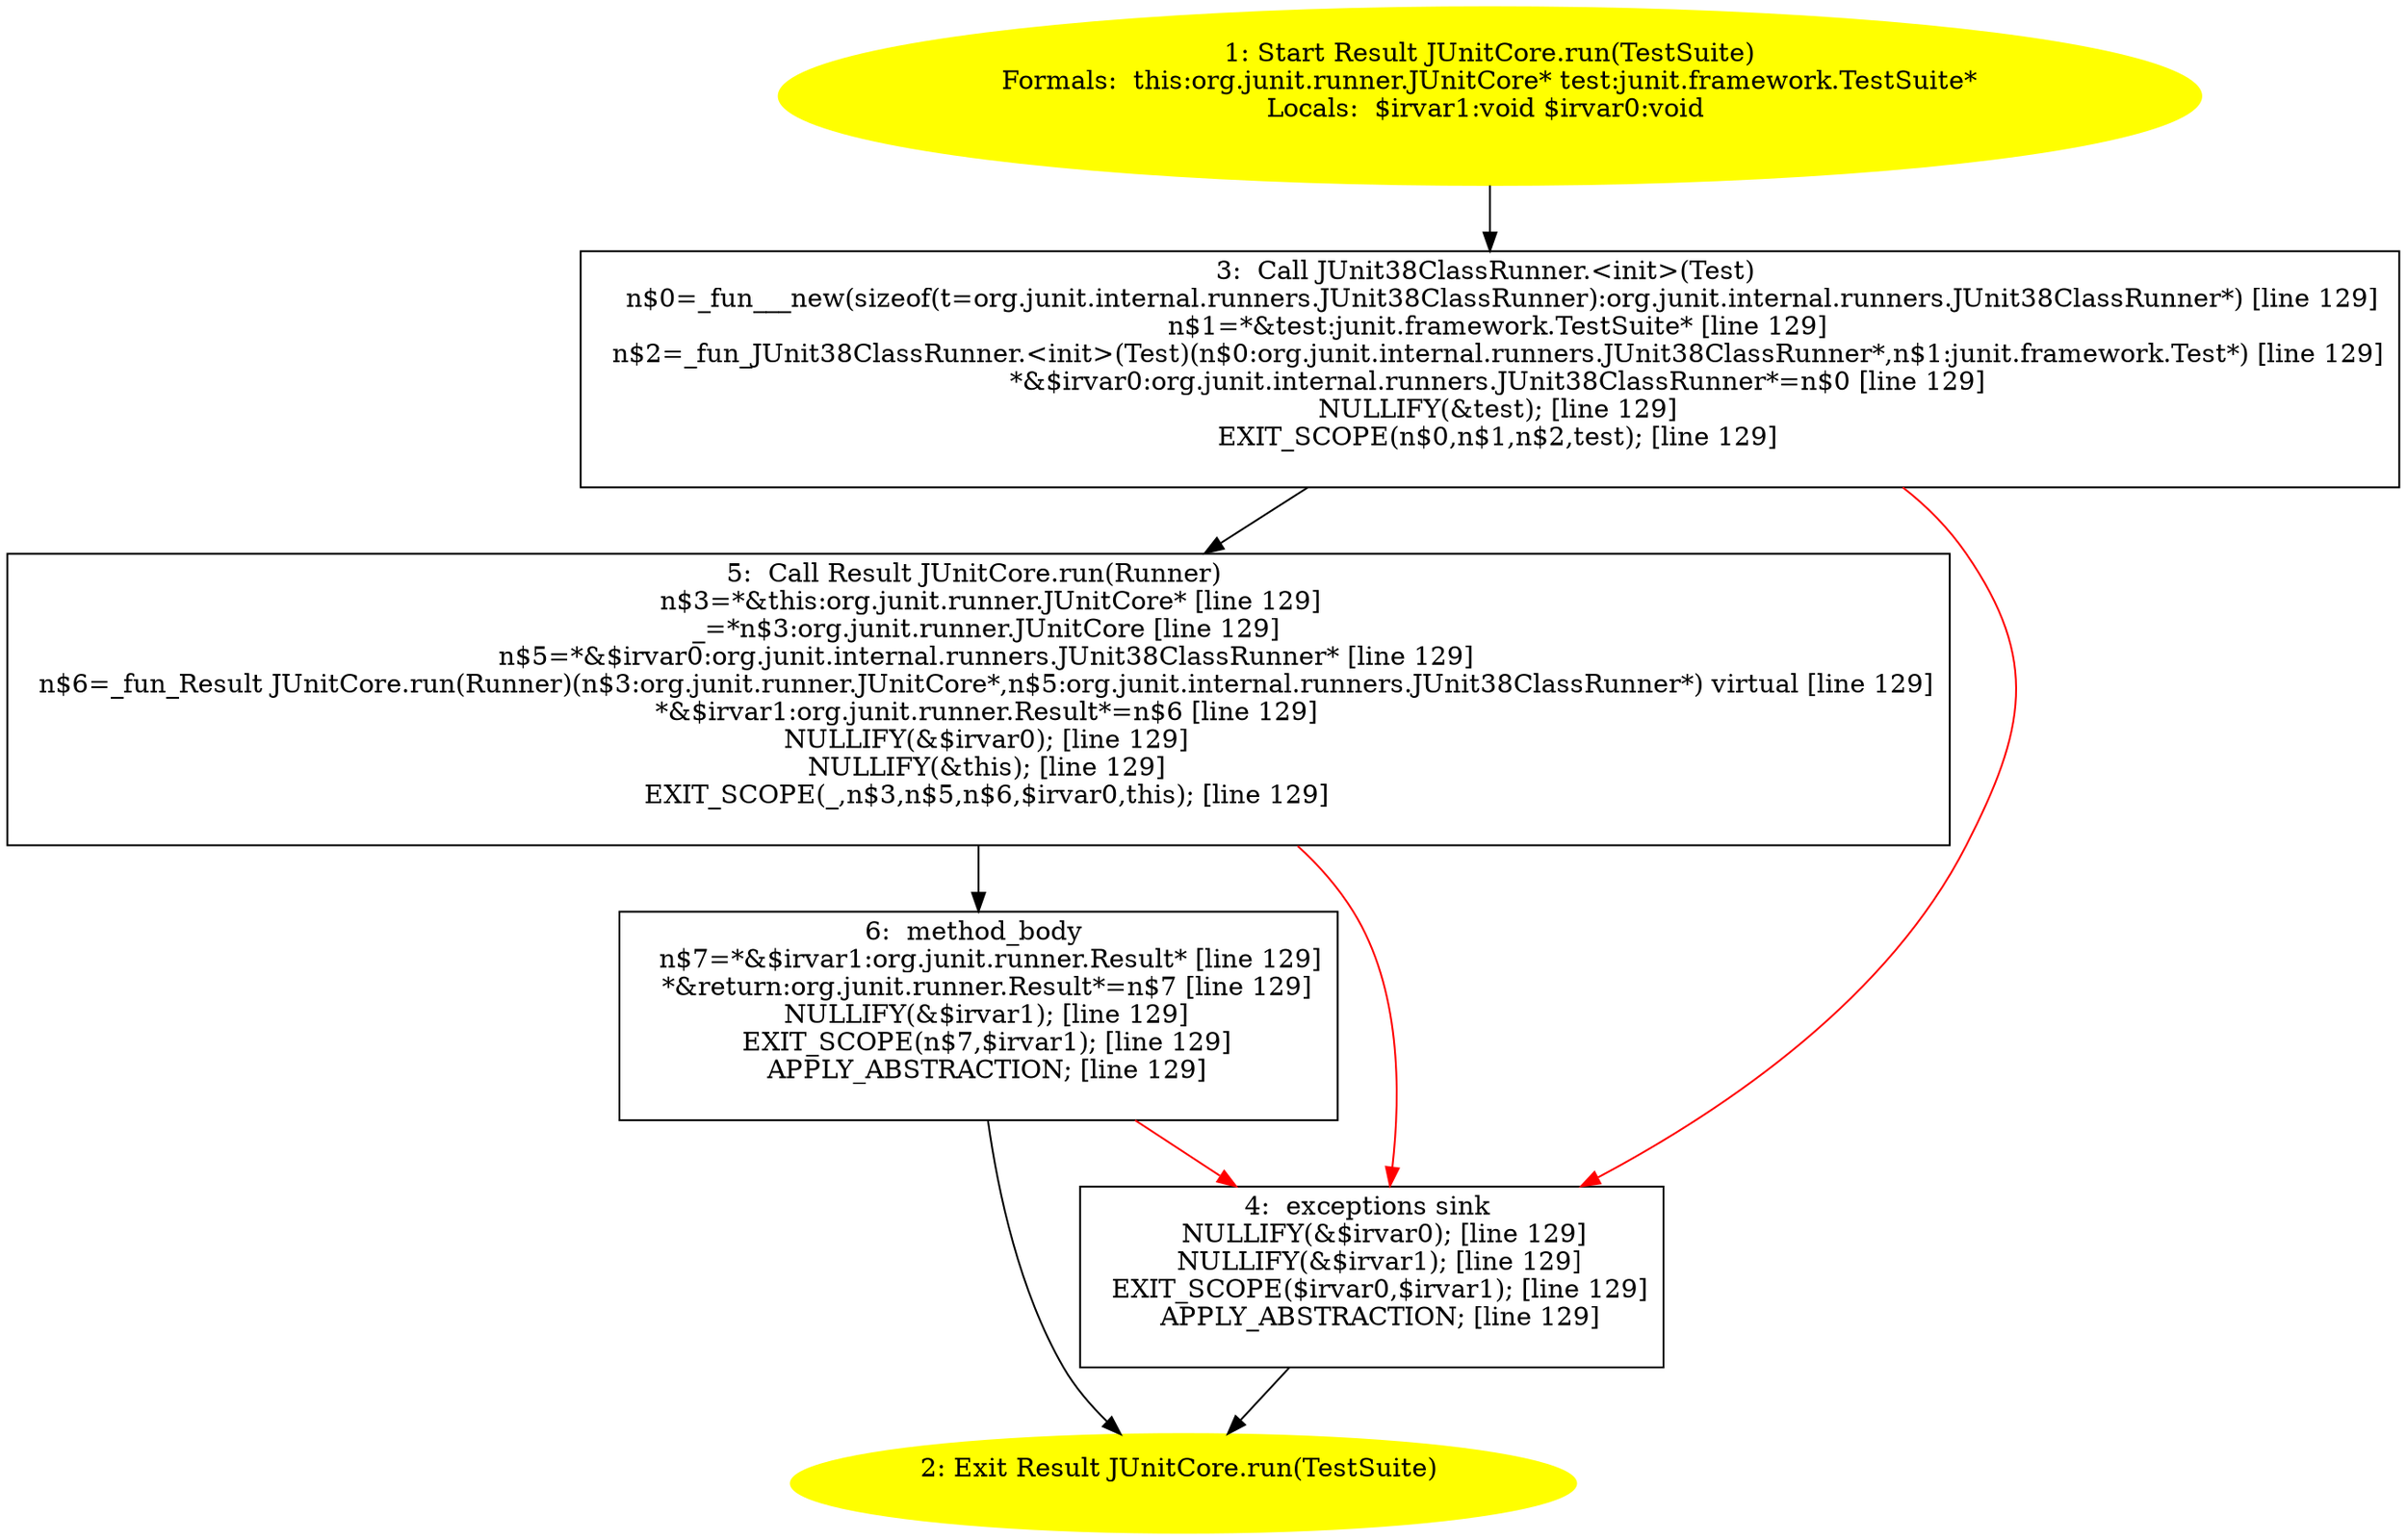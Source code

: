 /* @generated */
digraph cfg {
"org.junit.runner.JUnitCore.run(junit.framework.TestSuite):org.junit.runner.Result.86cfd3c633163d6e61b5c16b86790adf_1" [label="1: Start Result JUnitCore.run(TestSuite)\nFormals:  this:org.junit.runner.JUnitCore* test:junit.framework.TestSuite*\nLocals:  $irvar1:void $irvar0:void \n  " color=yellow style=filled]
	

	 "org.junit.runner.JUnitCore.run(junit.framework.TestSuite):org.junit.runner.Result.86cfd3c633163d6e61b5c16b86790adf_1" -> "org.junit.runner.JUnitCore.run(junit.framework.TestSuite):org.junit.runner.Result.86cfd3c633163d6e61b5c16b86790adf_3" ;
"org.junit.runner.JUnitCore.run(junit.framework.TestSuite):org.junit.runner.Result.86cfd3c633163d6e61b5c16b86790adf_2" [label="2: Exit Result JUnitCore.run(TestSuite) \n  " color=yellow style=filled]
	

"org.junit.runner.JUnitCore.run(junit.framework.TestSuite):org.junit.runner.Result.86cfd3c633163d6e61b5c16b86790adf_3" [label="3:  Call JUnit38ClassRunner.<init>(Test) \n   n$0=_fun___new(sizeof(t=org.junit.internal.runners.JUnit38ClassRunner):org.junit.internal.runners.JUnit38ClassRunner*) [line 129]\n  n$1=*&test:junit.framework.TestSuite* [line 129]\n  n$2=_fun_JUnit38ClassRunner.<init>(Test)(n$0:org.junit.internal.runners.JUnit38ClassRunner*,n$1:junit.framework.Test*) [line 129]\n  *&$irvar0:org.junit.internal.runners.JUnit38ClassRunner*=n$0 [line 129]\n  NULLIFY(&test); [line 129]\n  EXIT_SCOPE(n$0,n$1,n$2,test); [line 129]\n " shape="box"]
	

	 "org.junit.runner.JUnitCore.run(junit.framework.TestSuite):org.junit.runner.Result.86cfd3c633163d6e61b5c16b86790adf_3" -> "org.junit.runner.JUnitCore.run(junit.framework.TestSuite):org.junit.runner.Result.86cfd3c633163d6e61b5c16b86790adf_5" ;
	 "org.junit.runner.JUnitCore.run(junit.framework.TestSuite):org.junit.runner.Result.86cfd3c633163d6e61b5c16b86790adf_3" -> "org.junit.runner.JUnitCore.run(junit.framework.TestSuite):org.junit.runner.Result.86cfd3c633163d6e61b5c16b86790adf_4" [color="red" ];
"org.junit.runner.JUnitCore.run(junit.framework.TestSuite):org.junit.runner.Result.86cfd3c633163d6e61b5c16b86790adf_4" [label="4:  exceptions sink \n   NULLIFY(&$irvar0); [line 129]\n  NULLIFY(&$irvar1); [line 129]\n  EXIT_SCOPE($irvar0,$irvar1); [line 129]\n  APPLY_ABSTRACTION; [line 129]\n " shape="box"]
	

	 "org.junit.runner.JUnitCore.run(junit.framework.TestSuite):org.junit.runner.Result.86cfd3c633163d6e61b5c16b86790adf_4" -> "org.junit.runner.JUnitCore.run(junit.framework.TestSuite):org.junit.runner.Result.86cfd3c633163d6e61b5c16b86790adf_2" ;
"org.junit.runner.JUnitCore.run(junit.framework.TestSuite):org.junit.runner.Result.86cfd3c633163d6e61b5c16b86790adf_5" [label="5:  Call Result JUnitCore.run(Runner) \n   n$3=*&this:org.junit.runner.JUnitCore* [line 129]\n  _=*n$3:org.junit.runner.JUnitCore [line 129]\n  n$5=*&$irvar0:org.junit.internal.runners.JUnit38ClassRunner* [line 129]\n  n$6=_fun_Result JUnitCore.run(Runner)(n$3:org.junit.runner.JUnitCore*,n$5:org.junit.internal.runners.JUnit38ClassRunner*) virtual [line 129]\n  *&$irvar1:org.junit.runner.Result*=n$6 [line 129]\n  NULLIFY(&$irvar0); [line 129]\n  NULLIFY(&this); [line 129]\n  EXIT_SCOPE(_,n$3,n$5,n$6,$irvar0,this); [line 129]\n " shape="box"]
	

	 "org.junit.runner.JUnitCore.run(junit.framework.TestSuite):org.junit.runner.Result.86cfd3c633163d6e61b5c16b86790adf_5" -> "org.junit.runner.JUnitCore.run(junit.framework.TestSuite):org.junit.runner.Result.86cfd3c633163d6e61b5c16b86790adf_6" ;
	 "org.junit.runner.JUnitCore.run(junit.framework.TestSuite):org.junit.runner.Result.86cfd3c633163d6e61b5c16b86790adf_5" -> "org.junit.runner.JUnitCore.run(junit.framework.TestSuite):org.junit.runner.Result.86cfd3c633163d6e61b5c16b86790adf_4" [color="red" ];
"org.junit.runner.JUnitCore.run(junit.framework.TestSuite):org.junit.runner.Result.86cfd3c633163d6e61b5c16b86790adf_6" [label="6:  method_body \n   n$7=*&$irvar1:org.junit.runner.Result* [line 129]\n  *&return:org.junit.runner.Result*=n$7 [line 129]\n  NULLIFY(&$irvar1); [line 129]\n  EXIT_SCOPE(n$7,$irvar1); [line 129]\n  APPLY_ABSTRACTION; [line 129]\n " shape="box"]
	

	 "org.junit.runner.JUnitCore.run(junit.framework.TestSuite):org.junit.runner.Result.86cfd3c633163d6e61b5c16b86790adf_6" -> "org.junit.runner.JUnitCore.run(junit.framework.TestSuite):org.junit.runner.Result.86cfd3c633163d6e61b5c16b86790adf_2" ;
	 "org.junit.runner.JUnitCore.run(junit.framework.TestSuite):org.junit.runner.Result.86cfd3c633163d6e61b5c16b86790adf_6" -> "org.junit.runner.JUnitCore.run(junit.framework.TestSuite):org.junit.runner.Result.86cfd3c633163d6e61b5c16b86790adf_4" [color="red" ];
}
